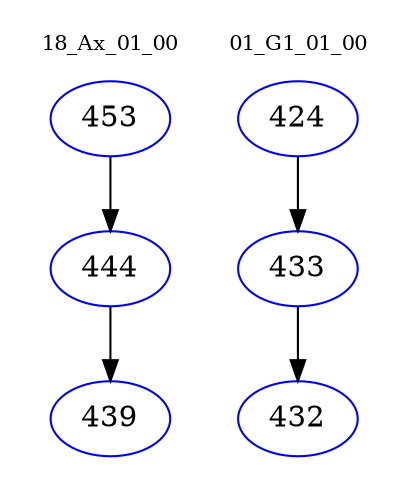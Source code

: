 digraph{
subgraph cluster_0 {
color = white
label = "18_Ax_01_00";
fontsize=10;
T0_453 [label="453", color="blue"]
T0_453 -> T0_444 [color="black"]
T0_444 [label="444", color="blue"]
T0_444 -> T0_439 [color="black"]
T0_439 [label="439", color="blue"]
}
subgraph cluster_1 {
color = white
label = "01_G1_01_00";
fontsize=10;
T1_424 [label="424", color="blue"]
T1_424 -> T1_433 [color="black"]
T1_433 [label="433", color="blue"]
T1_433 -> T1_432 [color="black"]
T1_432 [label="432", color="blue"]
}
}
